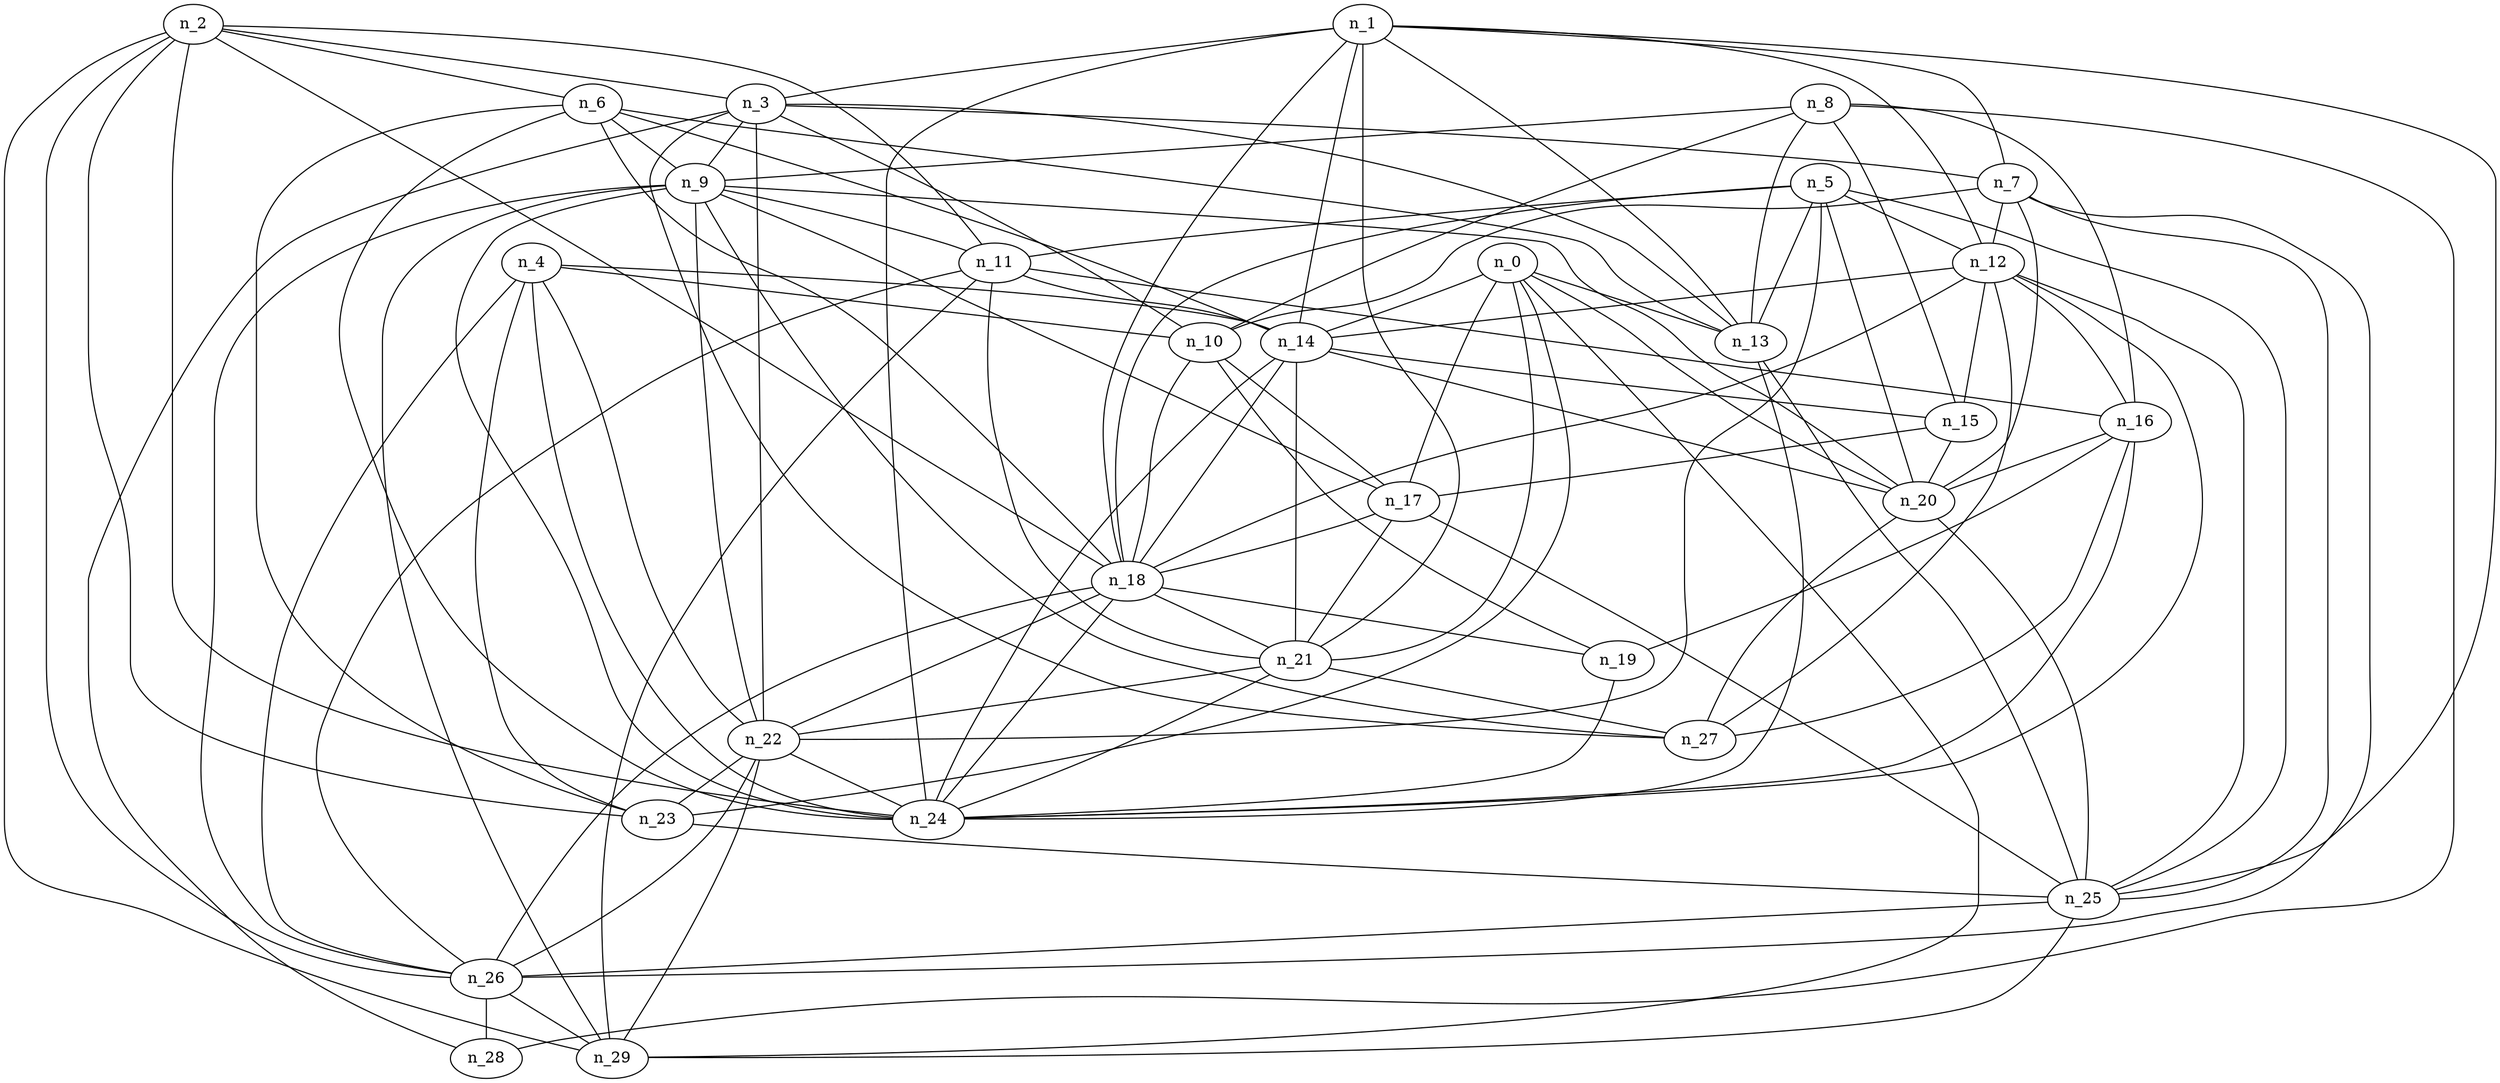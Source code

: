graph grafoErdosRenyi_30_120  {
n_0;
n_1;
n_2;
n_3;
n_4;
n_5;
n_6;
n_7;
n_8;
n_9;
n_10;
n_11;
n_12;
n_13;
n_14;
n_15;
n_16;
n_17;
n_18;
n_19;
n_20;
n_21;
n_22;
n_23;
n_24;
n_25;
n_26;
n_27;
n_28;
n_29;
n_16 -- n_20;
n_7 -- n_26;
n_15 -- n_20;
n_11 -- n_21;
n_13 -- n_24;
n_5 -- n_22;
n_3 -- n_22;
n_1 -- n_18;
n_3 -- n_10;
n_6 -- n_14;
n_3 -- n_27;
n_0 -- n_20;
n_14 -- n_24;
n_4 -- n_26;
n_0 -- n_17;
n_3 -- n_13;
n_21 -- n_22;
n_11 -- n_29;
n_12 -- n_15;
n_2 -- n_3;
n_2 -- n_6;
n_12 -- n_27;
n_9 -- n_17;
n_6 -- n_24;
n_11 -- n_16;
n_22 -- n_24;
n_12 -- n_14;
n_1 -- n_25;
n_9 -- n_29;
n_7 -- n_20;
n_17 -- n_25;
n_2 -- n_23;
n_8 -- n_10;
n_7 -- n_10;
n_0 -- n_13;
n_20 -- n_27;
n_1 -- n_3;
n_5 -- n_13;
n_3 -- n_9;
n_7 -- n_25;
n_6 -- n_9;
n_14 -- n_21;
n_2 -- n_11;
n_26 -- n_29;
n_17 -- n_18;
n_25 -- n_29;
n_23 -- n_25;
n_11 -- n_14;
n_4 -- n_24;
n_8 -- n_16;
n_12 -- n_25;
n_9 -- n_11;
n_10 -- n_18;
n_4 -- n_10;
n_5 -- n_18;
n_0 -- n_29;
n_21 -- n_24;
n_22 -- n_29;
n_4 -- n_22;
n_1 -- n_13;
n_14 -- n_15;
n_13 -- n_25;
n_0 -- n_23;
n_18 -- n_26;
n_6 -- n_13;
n_1 -- n_12;
n_10 -- n_17;
n_1 -- n_21;
n_3 -- n_28;
n_9 -- n_27;
n_4 -- n_14;
n_8 -- n_28;
n_1 -- n_14;
n_7 -- n_12;
n_18 -- n_21;
n_8 -- n_15;
n_12 -- n_18;
n_0 -- n_14;
n_9 -- n_24;
n_5 -- n_20;
n_15 -- n_17;
n_18 -- n_22;
n_20 -- n_25;
n_25 -- n_26;
n_16 -- n_19;
n_2 -- n_18;
n_12 -- n_24;
n_17 -- n_21;
n_5 -- n_25;
n_0 -- n_21;
n_14 -- n_20;
n_16 -- n_24;
n_2 -- n_24;
n_11 -- n_26;
n_2 -- n_29;
n_5 -- n_12;
n_8 -- n_13;
n_18 -- n_24;
n_10 -- n_19;
n_22 -- n_23;
n_14 -- n_18;
n_9 -- n_26;
n_1 -- n_7;
n_26 -- n_28;
n_19 -- n_24;
n_3 -- n_7;
n_6 -- n_18;
n_2 -- n_26;
n_21 -- n_27;
n_22 -- n_26;
n_9 -- n_20;
n_8 -- n_9;
n_18 -- n_19;
n_6 -- n_23;
n_5 -- n_11;
n_16 -- n_27;
n_1 -- n_24;
n_9 -- n_22;
n_4 -- n_23;
n_12 -- n_16;
}